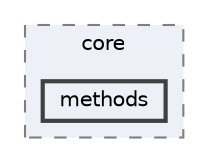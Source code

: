 digraph "env/lib/python3.12/site-packages/pandas/core/methods"
{
 // LATEX_PDF_SIZE
  bgcolor="transparent";
  edge [fontname=Helvetica,fontsize=10,labelfontname=Helvetica,labelfontsize=10];
  node [fontname=Helvetica,fontsize=10,shape=box,height=0.2,width=0.4];
  compound=true
  subgraph clusterdir_31792a3007890580b4f4b8320b76944b {
    graph [ bgcolor="#edf0f7", pencolor="grey50", label="core", fontname=Helvetica,fontsize=10 style="filled,dashed", URL="dir_31792a3007890580b4f4b8320b76944b.html",tooltip=""]
  dir_2077454cfc6e42eb23d495e0b18e4111 [label="methods", fillcolor="#edf0f7", color="grey25", style="filled,bold", URL="dir_2077454cfc6e42eb23d495e0b18e4111.html",tooltip=""];
  }
}
